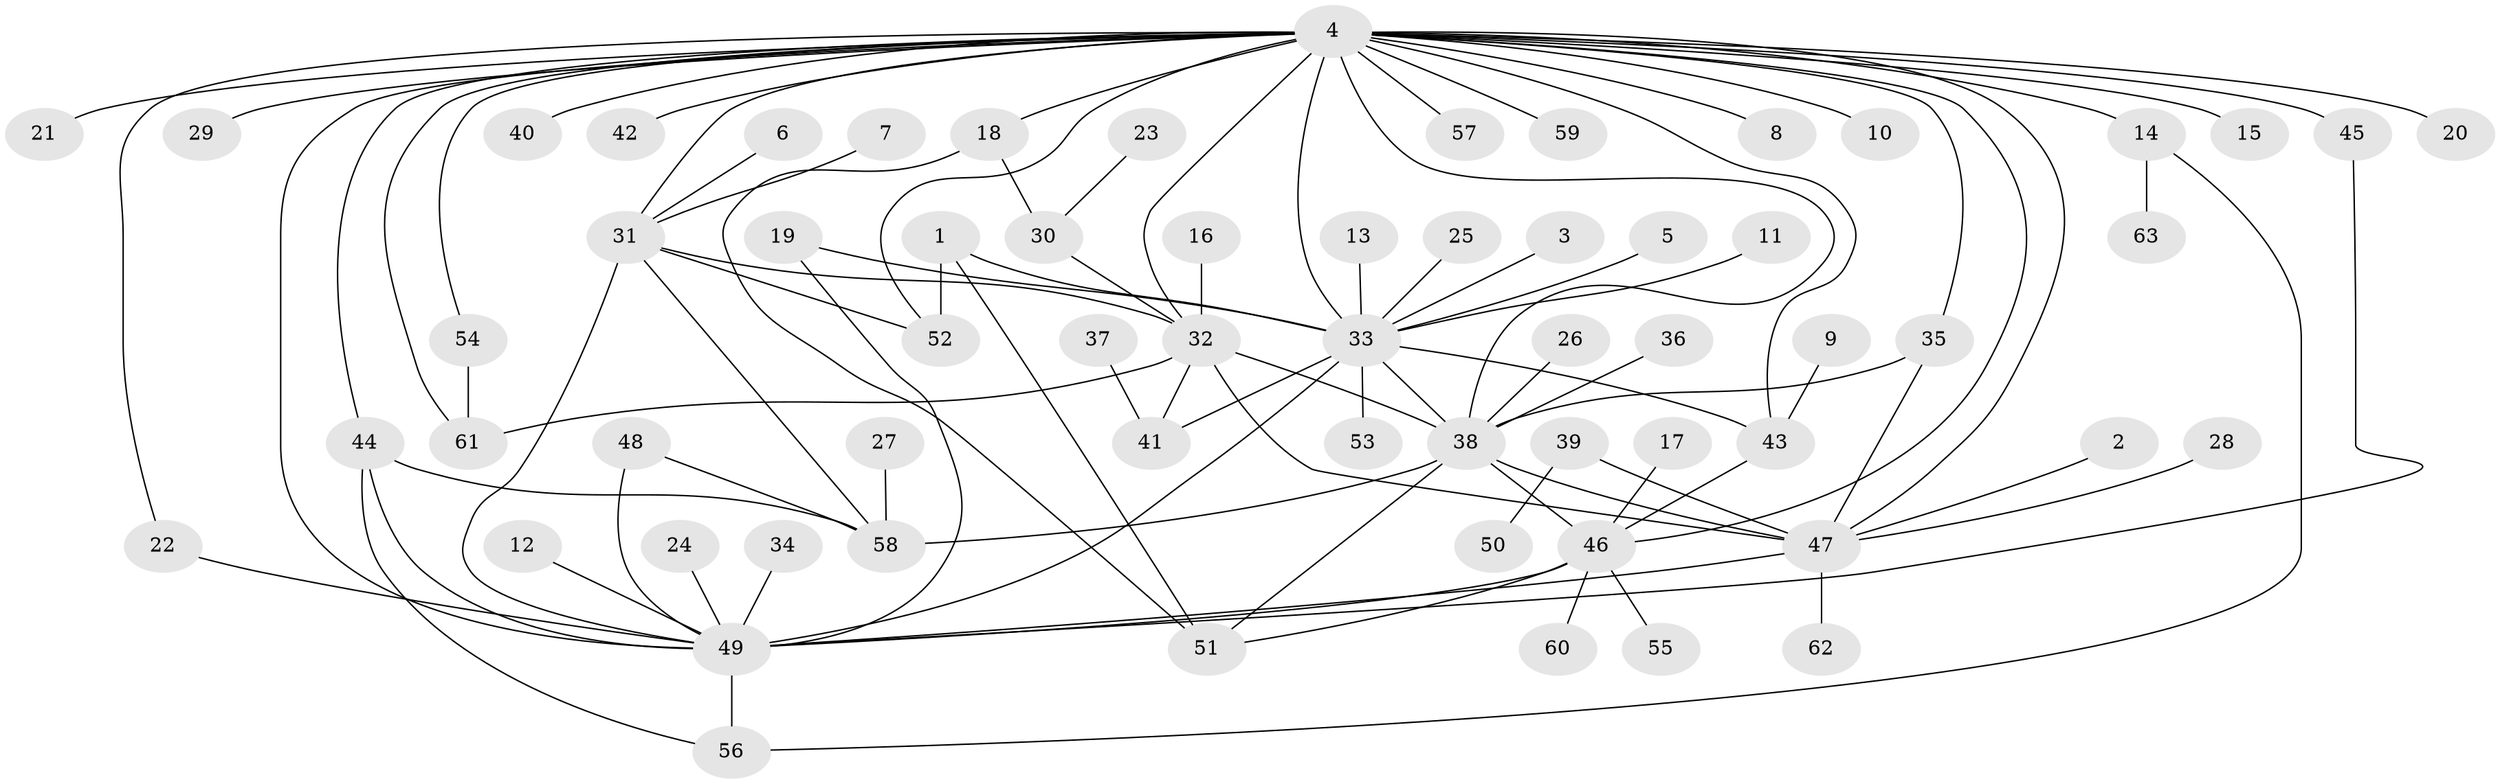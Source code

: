 // original degree distribution, {11: 0.015873015873015872, 22: 0.007936507936507936, 18: 0.007936507936507936, 4: 0.07936507936507936, 6: 0.023809523809523808, 1: 0.5634920634920635, 10: 0.007936507936507936, 3: 0.0873015873015873, 16: 0.007936507936507936, 12: 0.007936507936507936, 8: 0.007936507936507936, 5: 0.047619047619047616, 2: 0.1349206349206349}
// Generated by graph-tools (version 1.1) at 2025/25/03/09/25 03:25:56]
// undirected, 63 vertices, 94 edges
graph export_dot {
graph [start="1"]
  node [color=gray90,style=filled];
  1;
  2;
  3;
  4;
  5;
  6;
  7;
  8;
  9;
  10;
  11;
  12;
  13;
  14;
  15;
  16;
  17;
  18;
  19;
  20;
  21;
  22;
  23;
  24;
  25;
  26;
  27;
  28;
  29;
  30;
  31;
  32;
  33;
  34;
  35;
  36;
  37;
  38;
  39;
  40;
  41;
  42;
  43;
  44;
  45;
  46;
  47;
  48;
  49;
  50;
  51;
  52;
  53;
  54;
  55;
  56;
  57;
  58;
  59;
  60;
  61;
  62;
  63;
  1 -- 33 [weight=1.0];
  1 -- 51 [weight=1.0];
  1 -- 52 [weight=1.0];
  2 -- 47 [weight=1.0];
  3 -- 33 [weight=1.0];
  4 -- 8 [weight=1.0];
  4 -- 10 [weight=1.0];
  4 -- 14 [weight=1.0];
  4 -- 15 [weight=1.0];
  4 -- 18 [weight=1.0];
  4 -- 20 [weight=1.0];
  4 -- 21 [weight=1.0];
  4 -- 22 [weight=1.0];
  4 -- 29 [weight=1.0];
  4 -- 31 [weight=1.0];
  4 -- 32 [weight=1.0];
  4 -- 33 [weight=1.0];
  4 -- 35 [weight=1.0];
  4 -- 38 [weight=1.0];
  4 -- 40 [weight=1.0];
  4 -- 42 [weight=1.0];
  4 -- 43 [weight=1.0];
  4 -- 44 [weight=1.0];
  4 -- 45 [weight=2.0];
  4 -- 46 [weight=1.0];
  4 -- 47 [weight=1.0];
  4 -- 49 [weight=2.0];
  4 -- 52 [weight=1.0];
  4 -- 54 [weight=1.0];
  4 -- 57 [weight=1.0];
  4 -- 59 [weight=2.0];
  4 -- 61 [weight=1.0];
  5 -- 33 [weight=1.0];
  6 -- 31 [weight=1.0];
  7 -- 31 [weight=1.0];
  9 -- 43 [weight=1.0];
  11 -- 33 [weight=1.0];
  12 -- 49 [weight=1.0];
  13 -- 33 [weight=1.0];
  14 -- 56 [weight=1.0];
  14 -- 63 [weight=1.0];
  16 -- 32 [weight=1.0];
  17 -- 46 [weight=1.0];
  18 -- 30 [weight=1.0];
  18 -- 51 [weight=1.0];
  19 -- 33 [weight=1.0];
  19 -- 49 [weight=1.0];
  22 -- 49 [weight=1.0];
  23 -- 30 [weight=1.0];
  24 -- 49 [weight=1.0];
  25 -- 33 [weight=1.0];
  26 -- 38 [weight=1.0];
  27 -- 58 [weight=1.0];
  28 -- 47 [weight=1.0];
  30 -- 32 [weight=1.0];
  31 -- 32 [weight=2.0];
  31 -- 49 [weight=1.0];
  31 -- 52 [weight=1.0];
  31 -- 58 [weight=1.0];
  32 -- 38 [weight=1.0];
  32 -- 41 [weight=1.0];
  32 -- 47 [weight=1.0];
  32 -- 61 [weight=1.0];
  33 -- 38 [weight=1.0];
  33 -- 41 [weight=1.0];
  33 -- 43 [weight=1.0];
  33 -- 49 [weight=2.0];
  33 -- 53 [weight=1.0];
  34 -- 49 [weight=1.0];
  35 -- 38 [weight=1.0];
  35 -- 47 [weight=1.0];
  36 -- 38 [weight=1.0];
  37 -- 41 [weight=1.0];
  38 -- 46 [weight=1.0];
  38 -- 47 [weight=1.0];
  38 -- 51 [weight=1.0];
  38 -- 58 [weight=1.0];
  39 -- 47 [weight=1.0];
  39 -- 50 [weight=1.0];
  43 -- 46 [weight=1.0];
  44 -- 49 [weight=1.0];
  44 -- 56 [weight=1.0];
  44 -- 58 [weight=2.0];
  45 -- 49 [weight=1.0];
  46 -- 49 [weight=2.0];
  46 -- 51 [weight=1.0];
  46 -- 55 [weight=1.0];
  46 -- 60 [weight=1.0];
  47 -- 49 [weight=1.0];
  47 -- 62 [weight=1.0];
  48 -- 49 [weight=1.0];
  48 -- 58 [weight=1.0];
  49 -- 56 [weight=1.0];
  54 -- 61 [weight=1.0];
}
